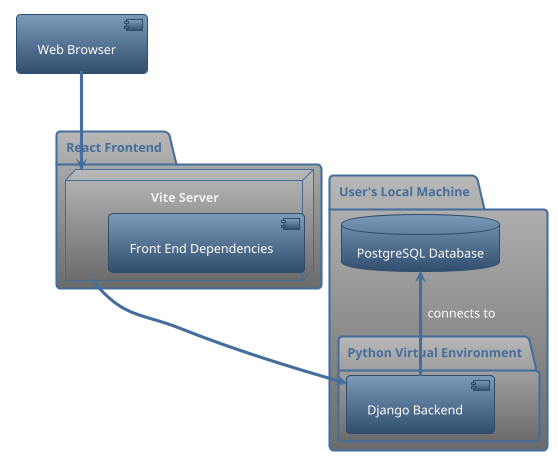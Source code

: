 @startuml name local
!theme spacelab
!pragma layout smetana
allowmixing

package "User's Local Machine" {
    package "Python Virtual Environment" {
        component "Django Backend" as Django
    }
    database "PostgreSQL Database" as Postgres
}

package "React Frontend" {
    node "Vite Server" as Vite {
        component "Front End Dependencies" as FrontEnd
    }
}

component "Web Browser" as Browser

Postgres <-- Django : "connects to"
Vite --> Django : "makes API requests to"
Browser --> Vite : "accesses"
@enduml